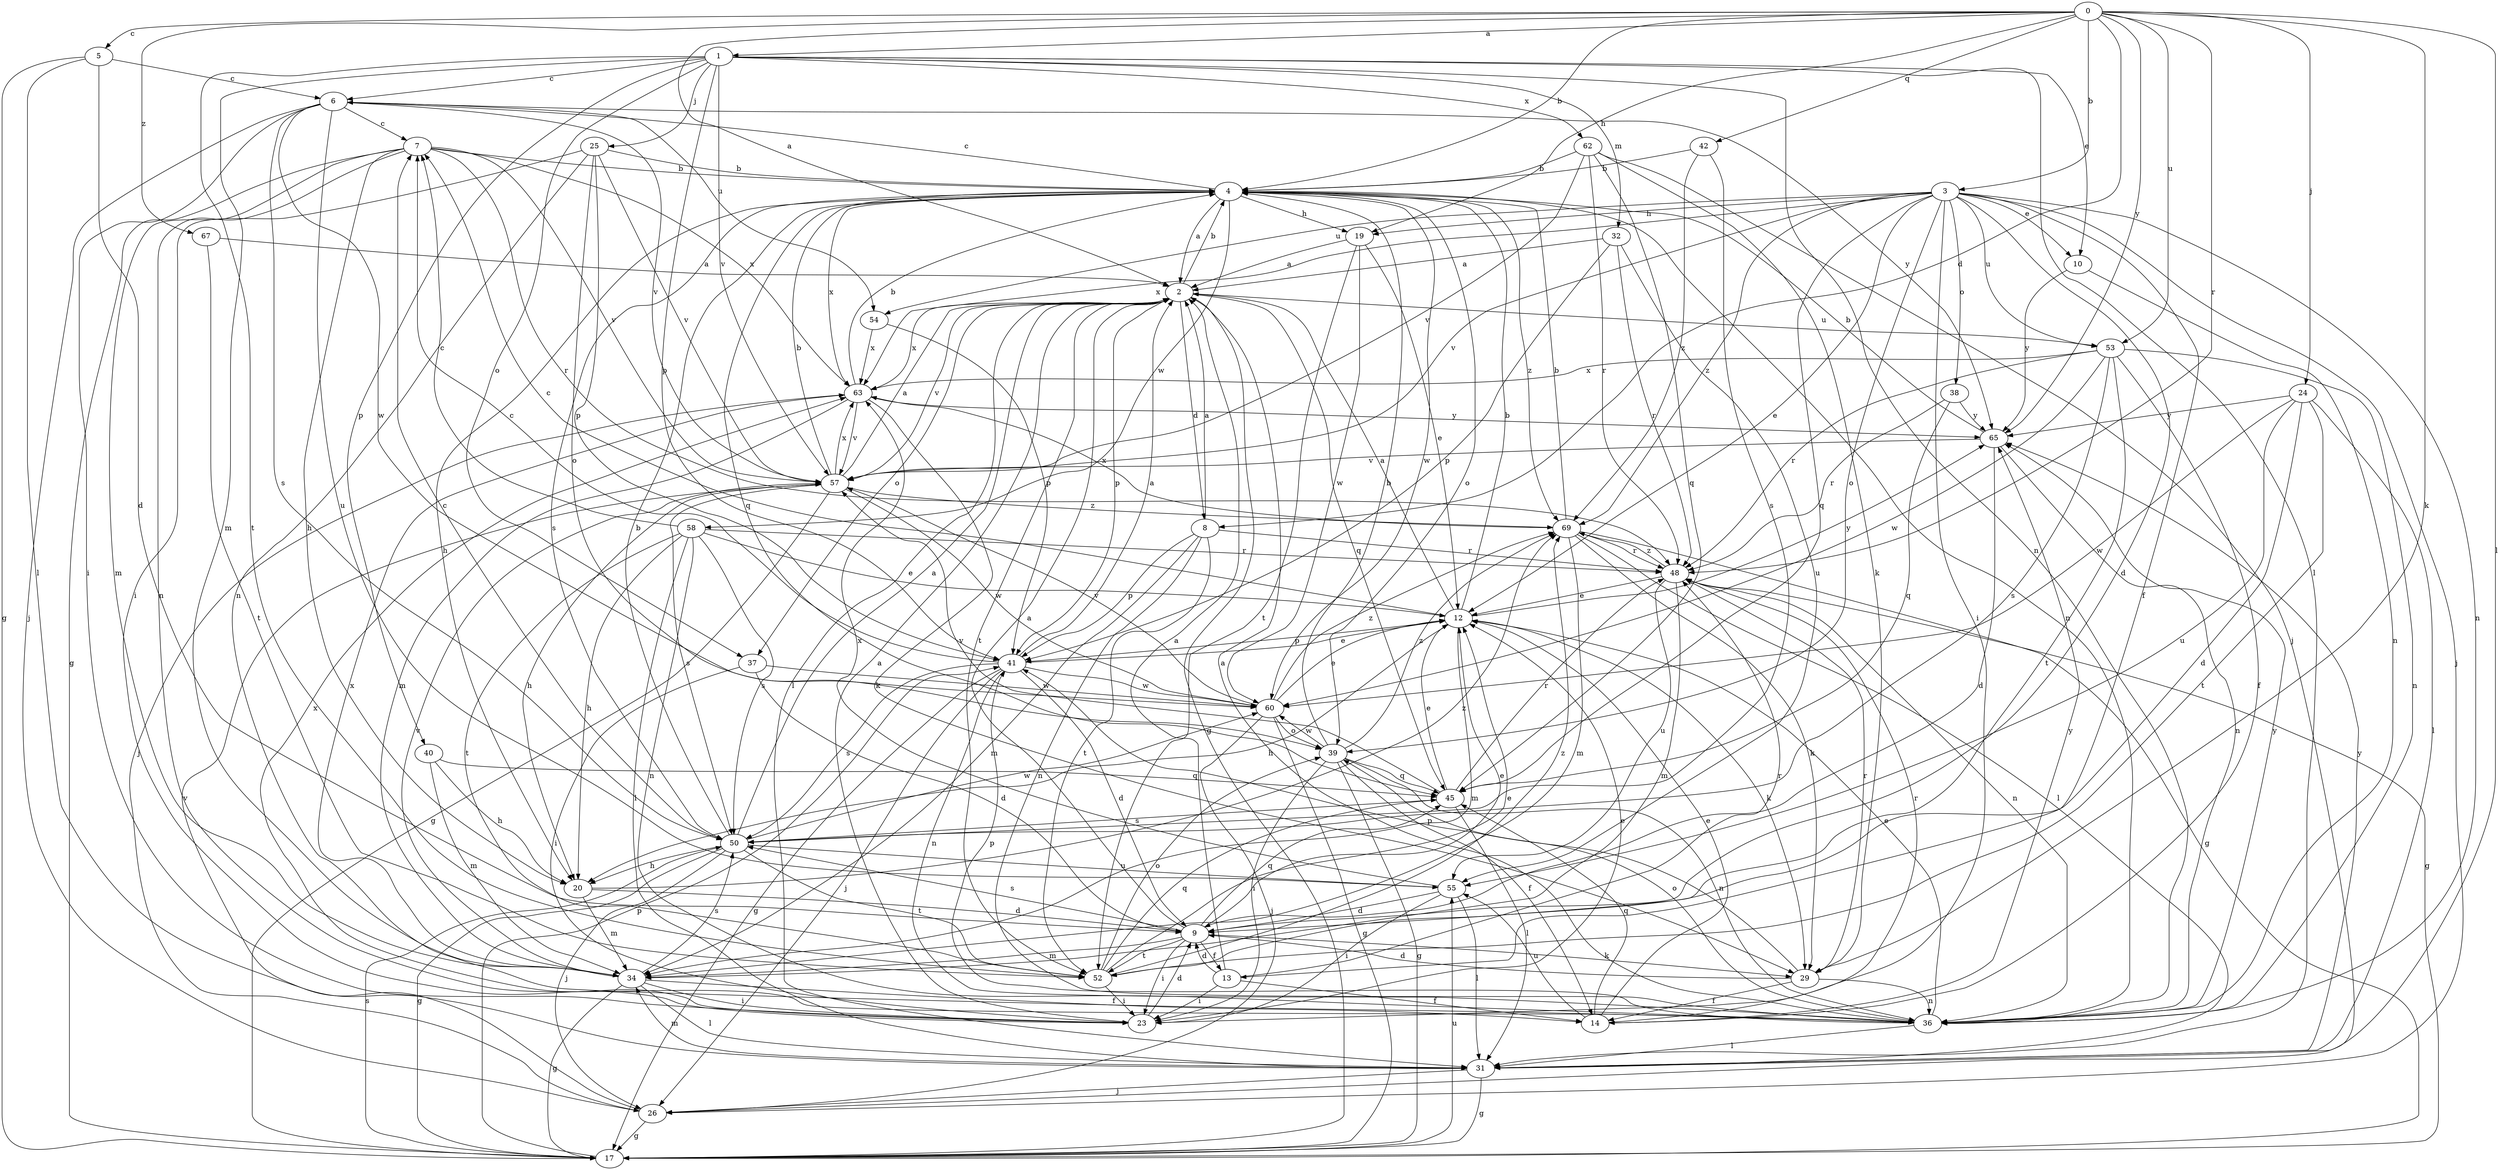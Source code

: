 strict digraph  {
0;
1;
2;
3;
4;
5;
6;
7;
8;
9;
10;
12;
13;
14;
17;
19;
20;
23;
24;
25;
26;
29;
31;
32;
34;
36;
37;
38;
39;
40;
41;
42;
45;
48;
50;
52;
53;
54;
55;
57;
58;
60;
62;
63;
65;
67;
69;
0 -> 1  [label=a];
0 -> 2  [label=a];
0 -> 3  [label=b];
0 -> 4  [label=b];
0 -> 5  [label=c];
0 -> 8  [label=d];
0 -> 19  [label=h];
0 -> 24  [label=j];
0 -> 29  [label=k];
0 -> 31  [label=l];
0 -> 42  [label=q];
0 -> 48  [label=r];
0 -> 53  [label=u];
0 -> 65  [label=y];
0 -> 67  [label=z];
1 -> 6  [label=c];
1 -> 10  [label=e];
1 -> 25  [label=j];
1 -> 31  [label=l];
1 -> 32  [label=m];
1 -> 34  [label=m];
1 -> 36  [label=n];
1 -> 37  [label=o];
1 -> 40  [label=p];
1 -> 41  [label=p];
1 -> 52  [label=t];
1 -> 57  [label=v];
1 -> 62  [label=x];
2 -> 4  [label=b];
2 -> 8  [label=d];
2 -> 17  [label=g];
2 -> 31  [label=l];
2 -> 37  [label=o];
2 -> 41  [label=p];
2 -> 45  [label=q];
2 -> 52  [label=t];
2 -> 53  [label=u];
2 -> 57  [label=v];
2 -> 63  [label=x];
3 -> 9  [label=d];
3 -> 10  [label=e];
3 -> 12  [label=e];
3 -> 13  [label=f];
3 -> 19  [label=h];
3 -> 23  [label=i];
3 -> 26  [label=j];
3 -> 36  [label=n];
3 -> 38  [label=o];
3 -> 39  [label=o];
3 -> 45  [label=q];
3 -> 53  [label=u];
3 -> 54  [label=u];
3 -> 57  [label=v];
3 -> 63  [label=x];
3 -> 69  [label=z];
4 -> 2  [label=a];
4 -> 6  [label=c];
4 -> 19  [label=h];
4 -> 20  [label=h];
4 -> 36  [label=n];
4 -> 39  [label=o];
4 -> 45  [label=q];
4 -> 50  [label=s];
4 -> 58  [label=w];
4 -> 60  [label=w];
4 -> 63  [label=x];
4 -> 69  [label=z];
5 -> 6  [label=c];
5 -> 9  [label=d];
5 -> 17  [label=g];
5 -> 31  [label=l];
6 -> 7  [label=c];
6 -> 23  [label=i];
6 -> 26  [label=j];
6 -> 50  [label=s];
6 -> 54  [label=u];
6 -> 55  [label=u];
6 -> 57  [label=v];
6 -> 60  [label=w];
6 -> 65  [label=y];
7 -> 4  [label=b];
7 -> 17  [label=g];
7 -> 20  [label=h];
7 -> 34  [label=m];
7 -> 36  [label=n];
7 -> 48  [label=r];
7 -> 57  [label=v];
7 -> 63  [label=x];
8 -> 2  [label=a];
8 -> 34  [label=m];
8 -> 36  [label=n];
8 -> 41  [label=p];
8 -> 48  [label=r];
8 -> 52  [label=t];
9 -> 2  [label=a];
9 -> 12  [label=e];
9 -> 13  [label=f];
9 -> 23  [label=i];
9 -> 29  [label=k];
9 -> 34  [label=m];
9 -> 45  [label=q];
9 -> 50  [label=s];
9 -> 52  [label=t];
10 -> 36  [label=n];
10 -> 65  [label=y];
12 -> 2  [label=a];
12 -> 4  [label=b];
12 -> 7  [label=c];
12 -> 20  [label=h];
12 -> 29  [label=k];
12 -> 34  [label=m];
12 -> 41  [label=p];
12 -> 65  [label=y];
13 -> 2  [label=a];
13 -> 9  [label=d];
13 -> 14  [label=f];
13 -> 23  [label=i];
13 -> 48  [label=r];
14 -> 12  [label=e];
14 -> 45  [label=q];
14 -> 48  [label=r];
14 -> 55  [label=u];
14 -> 65  [label=y];
17 -> 41  [label=p];
17 -> 50  [label=s];
17 -> 55  [label=u];
19 -> 2  [label=a];
19 -> 12  [label=e];
19 -> 52  [label=t];
19 -> 60  [label=w];
20 -> 9  [label=d];
20 -> 34  [label=m];
20 -> 69  [label=z];
23 -> 2  [label=a];
23 -> 9  [label=d];
23 -> 12  [label=e];
23 -> 63  [label=x];
24 -> 9  [label=d];
24 -> 31  [label=l];
24 -> 52  [label=t];
24 -> 55  [label=u];
24 -> 60  [label=w];
24 -> 65  [label=y];
25 -> 4  [label=b];
25 -> 23  [label=i];
25 -> 36  [label=n];
25 -> 39  [label=o];
25 -> 41  [label=p];
25 -> 57  [label=v];
26 -> 17  [label=g];
26 -> 57  [label=v];
29 -> 9  [label=d];
29 -> 14  [label=f];
29 -> 36  [label=n];
29 -> 41  [label=p];
29 -> 48  [label=r];
31 -> 17  [label=g];
31 -> 26  [label=j];
31 -> 34  [label=m];
31 -> 65  [label=y];
32 -> 2  [label=a];
32 -> 41  [label=p];
32 -> 48  [label=r];
32 -> 55  [label=u];
34 -> 14  [label=f];
34 -> 17  [label=g];
34 -> 23  [label=i];
34 -> 31  [label=l];
34 -> 50  [label=s];
34 -> 57  [label=v];
34 -> 63  [label=x];
36 -> 2  [label=a];
36 -> 12  [label=e];
36 -> 31  [label=l];
36 -> 39  [label=o];
36 -> 41  [label=p];
36 -> 65  [label=y];
37 -> 9  [label=d];
37 -> 23  [label=i];
37 -> 60  [label=w];
38 -> 45  [label=q];
38 -> 48  [label=r];
38 -> 65  [label=y];
39 -> 4  [label=b];
39 -> 14  [label=f];
39 -> 17  [label=g];
39 -> 23  [label=i];
39 -> 36  [label=n];
39 -> 45  [label=q];
39 -> 60  [label=w];
39 -> 69  [label=z];
40 -> 20  [label=h];
40 -> 34  [label=m];
40 -> 45  [label=q];
41 -> 2  [label=a];
41 -> 7  [label=c];
41 -> 9  [label=d];
41 -> 12  [label=e];
41 -> 17  [label=g];
41 -> 26  [label=j];
41 -> 36  [label=n];
41 -> 50  [label=s];
41 -> 60  [label=w];
42 -> 4  [label=b];
42 -> 50  [label=s];
42 -> 69  [label=z];
45 -> 12  [label=e];
45 -> 31  [label=l];
45 -> 48  [label=r];
45 -> 50  [label=s];
45 -> 57  [label=v];
48 -> 12  [label=e];
48 -> 17  [label=g];
48 -> 34  [label=m];
48 -> 36  [label=n];
48 -> 55  [label=u];
48 -> 69  [label=z];
50 -> 2  [label=a];
50 -> 4  [label=b];
50 -> 7  [label=c];
50 -> 17  [label=g];
50 -> 20  [label=h];
50 -> 26  [label=j];
50 -> 52  [label=t];
50 -> 55  [label=u];
50 -> 60  [label=w];
52 -> 12  [label=e];
52 -> 23  [label=i];
52 -> 39  [label=o];
52 -> 45  [label=q];
52 -> 69  [label=z];
53 -> 14  [label=f];
53 -> 36  [label=n];
53 -> 48  [label=r];
53 -> 50  [label=s];
53 -> 52  [label=t];
53 -> 60  [label=w];
53 -> 63  [label=x];
54 -> 41  [label=p];
54 -> 63  [label=x];
55 -> 9  [label=d];
55 -> 23  [label=i];
55 -> 31  [label=l];
55 -> 63  [label=x];
57 -> 2  [label=a];
57 -> 4  [label=b];
57 -> 17  [label=g];
57 -> 20  [label=h];
57 -> 50  [label=s];
57 -> 60  [label=w];
57 -> 63  [label=x];
57 -> 69  [label=z];
58 -> 7  [label=c];
58 -> 12  [label=e];
58 -> 20  [label=h];
58 -> 31  [label=l];
58 -> 36  [label=n];
58 -> 48  [label=r];
58 -> 50  [label=s];
58 -> 52  [label=t];
60 -> 12  [label=e];
60 -> 17  [label=g];
60 -> 26  [label=j];
60 -> 39  [label=o];
60 -> 57  [label=v];
60 -> 69  [label=z];
62 -> 4  [label=b];
62 -> 26  [label=j];
62 -> 29  [label=k];
62 -> 45  [label=q];
62 -> 48  [label=r];
62 -> 57  [label=v];
63 -> 4  [label=b];
63 -> 26  [label=j];
63 -> 29  [label=k];
63 -> 34  [label=m];
63 -> 57  [label=v];
63 -> 65  [label=y];
65 -> 4  [label=b];
65 -> 9  [label=d];
65 -> 36  [label=n];
65 -> 57  [label=v];
67 -> 2  [label=a];
67 -> 52  [label=t];
69 -> 4  [label=b];
69 -> 17  [label=g];
69 -> 29  [label=k];
69 -> 31  [label=l];
69 -> 34  [label=m];
69 -> 48  [label=r];
69 -> 63  [label=x];
}
